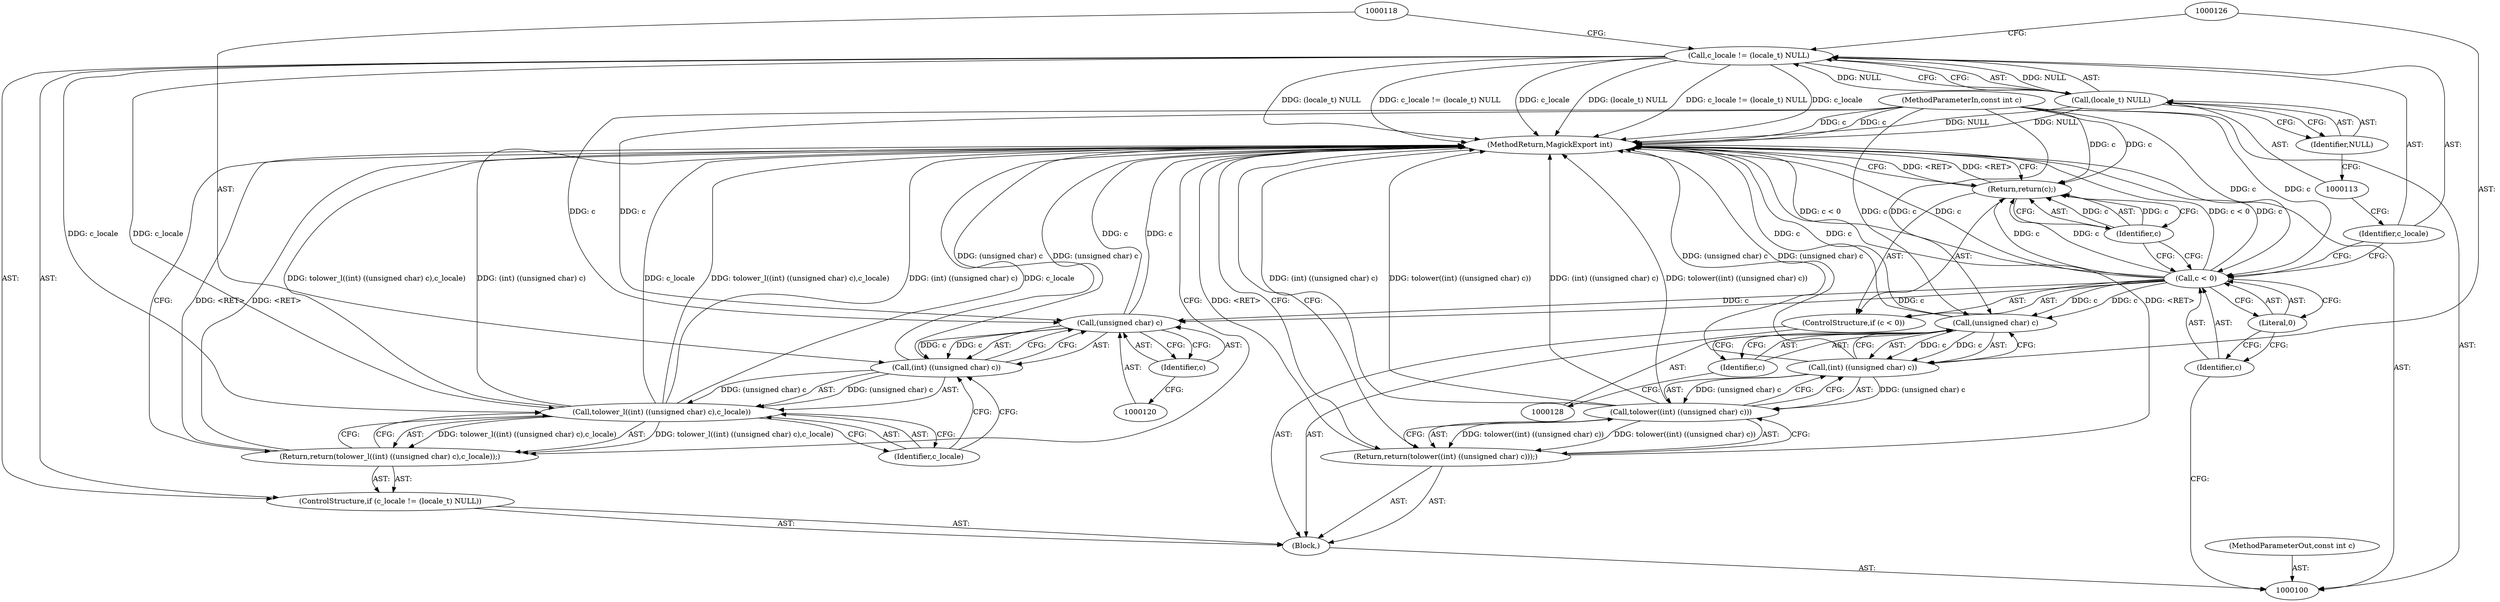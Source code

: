 digraph "1_ImageMagick_58d9c46929ca0828edde34d263700c3a5fe8dc3c" {
"1000130" [label="(MethodReturn,MagickExport int)"];
"1000101" [label="(MethodParameterIn,const int c)"];
"1000161" [label="(MethodParameterOut,const int c)"];
"1000102" [label="(Block,)"];
"1000106" [label="(Literal,0)"];
"1000103" [label="(ControlStructure,if (c < 0))"];
"1000104" [label="(Call,c < 0)"];
"1000105" [label="(Identifier,c)"];
"1000108" [label="(Identifier,c)"];
"1000107" [label="(Return,return(c);)"];
"1000112" [label="(Call,(locale_t) NULL)"];
"1000109" [label="(ControlStructure,if (c_locale != (locale_t) NULL))"];
"1000114" [label="(Identifier,NULL)"];
"1000110" [label="(Call,c_locale != (locale_t) NULL)"];
"1000111" [label="(Identifier,c_locale)"];
"1000116" [label="(Call,tolower_l((int) ((unsigned char) c),c_locale))"];
"1000117" [label="(Call,(int) ((unsigned char) c))"];
"1000119" [label="(Call,(unsigned char) c)"];
"1000115" [label="(Return,return(tolower_l((int) ((unsigned char) c),c_locale));)"];
"1000121" [label="(Identifier,c)"];
"1000122" [label="(Identifier,c_locale)"];
"1000125" [label="(Call,(int) ((unsigned char) c))"];
"1000123" [label="(Return,return(tolower((int) ((unsigned char) c)));)"];
"1000127" [label="(Call,(unsigned char) c)"];
"1000129" [label="(Identifier,c)"];
"1000124" [label="(Call,tolower((int) ((unsigned char) c)))"];
"1000130" -> "1000100"  [label="AST: "];
"1000130" -> "1000107"  [label="CFG: "];
"1000130" -> "1000115"  [label="CFG: "];
"1000130" -> "1000123"  [label="CFG: "];
"1000116" -> "1000130"  [label="DDG: (int) ((unsigned char) c)"];
"1000116" -> "1000130"  [label="DDG: c_locale"];
"1000116" -> "1000130"  [label="DDG: tolower_l((int) ((unsigned char) c),c_locale)"];
"1000124" -> "1000130"  [label="DDG: (int) ((unsigned char) c)"];
"1000124" -> "1000130"  [label="DDG: tolower((int) ((unsigned char) c))"];
"1000104" -> "1000130"  [label="DDG: c < 0"];
"1000104" -> "1000130"  [label="DDG: c"];
"1000112" -> "1000130"  [label="DDG: NULL"];
"1000127" -> "1000130"  [label="DDG: c"];
"1000119" -> "1000130"  [label="DDG: c"];
"1000125" -> "1000130"  [label="DDG: (unsigned char) c"];
"1000110" -> "1000130"  [label="DDG: (locale_t) NULL"];
"1000110" -> "1000130"  [label="DDG: c_locale != (locale_t) NULL"];
"1000110" -> "1000130"  [label="DDG: c_locale"];
"1000117" -> "1000130"  [label="DDG: (unsigned char) c"];
"1000101" -> "1000130"  [label="DDG: c"];
"1000115" -> "1000130"  [label="DDG: <RET>"];
"1000107" -> "1000130"  [label="DDG: <RET>"];
"1000123" -> "1000130"  [label="DDG: <RET>"];
"1000101" -> "1000100"  [label="AST: "];
"1000101" -> "1000130"  [label="DDG: c"];
"1000101" -> "1000104"  [label="DDG: c"];
"1000101" -> "1000107"  [label="DDG: c"];
"1000101" -> "1000119"  [label="DDG: c"];
"1000101" -> "1000127"  [label="DDG: c"];
"1000161" -> "1000100"  [label="AST: "];
"1000102" -> "1000100"  [label="AST: "];
"1000103" -> "1000102"  [label="AST: "];
"1000109" -> "1000102"  [label="AST: "];
"1000123" -> "1000102"  [label="AST: "];
"1000106" -> "1000104"  [label="AST: "];
"1000106" -> "1000105"  [label="CFG: "];
"1000104" -> "1000106"  [label="CFG: "];
"1000103" -> "1000102"  [label="AST: "];
"1000104" -> "1000103"  [label="AST: "];
"1000107" -> "1000103"  [label="AST: "];
"1000104" -> "1000103"  [label="AST: "];
"1000104" -> "1000106"  [label="CFG: "];
"1000105" -> "1000104"  [label="AST: "];
"1000106" -> "1000104"  [label="AST: "];
"1000108" -> "1000104"  [label="CFG: "];
"1000111" -> "1000104"  [label="CFG: "];
"1000104" -> "1000130"  [label="DDG: c < 0"];
"1000104" -> "1000130"  [label="DDG: c"];
"1000101" -> "1000104"  [label="DDG: c"];
"1000104" -> "1000107"  [label="DDG: c"];
"1000104" -> "1000119"  [label="DDG: c"];
"1000104" -> "1000127"  [label="DDG: c"];
"1000105" -> "1000104"  [label="AST: "];
"1000105" -> "1000100"  [label="CFG: "];
"1000106" -> "1000105"  [label="CFG: "];
"1000108" -> "1000107"  [label="AST: "];
"1000108" -> "1000104"  [label="CFG: "];
"1000107" -> "1000108"  [label="CFG: "];
"1000108" -> "1000107"  [label="DDG: c"];
"1000107" -> "1000103"  [label="AST: "];
"1000107" -> "1000108"  [label="CFG: "];
"1000108" -> "1000107"  [label="AST: "];
"1000130" -> "1000107"  [label="CFG: "];
"1000107" -> "1000130"  [label="DDG: <RET>"];
"1000108" -> "1000107"  [label="DDG: c"];
"1000104" -> "1000107"  [label="DDG: c"];
"1000101" -> "1000107"  [label="DDG: c"];
"1000112" -> "1000110"  [label="AST: "];
"1000112" -> "1000114"  [label="CFG: "];
"1000113" -> "1000112"  [label="AST: "];
"1000114" -> "1000112"  [label="AST: "];
"1000110" -> "1000112"  [label="CFG: "];
"1000112" -> "1000130"  [label="DDG: NULL"];
"1000112" -> "1000110"  [label="DDG: NULL"];
"1000109" -> "1000102"  [label="AST: "];
"1000110" -> "1000109"  [label="AST: "];
"1000115" -> "1000109"  [label="AST: "];
"1000114" -> "1000112"  [label="AST: "];
"1000114" -> "1000113"  [label="CFG: "];
"1000112" -> "1000114"  [label="CFG: "];
"1000110" -> "1000109"  [label="AST: "];
"1000110" -> "1000112"  [label="CFG: "];
"1000111" -> "1000110"  [label="AST: "];
"1000112" -> "1000110"  [label="AST: "];
"1000118" -> "1000110"  [label="CFG: "];
"1000126" -> "1000110"  [label="CFG: "];
"1000110" -> "1000130"  [label="DDG: (locale_t) NULL"];
"1000110" -> "1000130"  [label="DDG: c_locale != (locale_t) NULL"];
"1000110" -> "1000130"  [label="DDG: c_locale"];
"1000112" -> "1000110"  [label="DDG: NULL"];
"1000110" -> "1000116"  [label="DDG: c_locale"];
"1000111" -> "1000110"  [label="AST: "];
"1000111" -> "1000104"  [label="CFG: "];
"1000113" -> "1000111"  [label="CFG: "];
"1000116" -> "1000115"  [label="AST: "];
"1000116" -> "1000122"  [label="CFG: "];
"1000117" -> "1000116"  [label="AST: "];
"1000122" -> "1000116"  [label="AST: "];
"1000115" -> "1000116"  [label="CFG: "];
"1000116" -> "1000130"  [label="DDG: (int) ((unsigned char) c)"];
"1000116" -> "1000130"  [label="DDG: c_locale"];
"1000116" -> "1000130"  [label="DDG: tolower_l((int) ((unsigned char) c),c_locale)"];
"1000116" -> "1000115"  [label="DDG: tolower_l((int) ((unsigned char) c),c_locale)"];
"1000117" -> "1000116"  [label="DDG: (unsigned char) c"];
"1000110" -> "1000116"  [label="DDG: c_locale"];
"1000117" -> "1000116"  [label="AST: "];
"1000117" -> "1000119"  [label="CFG: "];
"1000118" -> "1000117"  [label="AST: "];
"1000119" -> "1000117"  [label="AST: "];
"1000122" -> "1000117"  [label="CFG: "];
"1000117" -> "1000130"  [label="DDG: (unsigned char) c"];
"1000117" -> "1000116"  [label="DDG: (unsigned char) c"];
"1000119" -> "1000117"  [label="DDG: c"];
"1000119" -> "1000117"  [label="AST: "];
"1000119" -> "1000121"  [label="CFG: "];
"1000120" -> "1000119"  [label="AST: "];
"1000121" -> "1000119"  [label="AST: "];
"1000117" -> "1000119"  [label="CFG: "];
"1000119" -> "1000130"  [label="DDG: c"];
"1000119" -> "1000117"  [label="DDG: c"];
"1000104" -> "1000119"  [label="DDG: c"];
"1000101" -> "1000119"  [label="DDG: c"];
"1000115" -> "1000109"  [label="AST: "];
"1000115" -> "1000116"  [label="CFG: "];
"1000116" -> "1000115"  [label="AST: "];
"1000130" -> "1000115"  [label="CFG: "];
"1000115" -> "1000130"  [label="DDG: <RET>"];
"1000116" -> "1000115"  [label="DDG: tolower_l((int) ((unsigned char) c),c_locale)"];
"1000121" -> "1000119"  [label="AST: "];
"1000121" -> "1000120"  [label="CFG: "];
"1000119" -> "1000121"  [label="CFG: "];
"1000122" -> "1000116"  [label="AST: "];
"1000122" -> "1000117"  [label="CFG: "];
"1000116" -> "1000122"  [label="CFG: "];
"1000125" -> "1000124"  [label="AST: "];
"1000125" -> "1000127"  [label="CFG: "];
"1000126" -> "1000125"  [label="AST: "];
"1000127" -> "1000125"  [label="AST: "];
"1000124" -> "1000125"  [label="CFG: "];
"1000125" -> "1000130"  [label="DDG: (unsigned char) c"];
"1000125" -> "1000124"  [label="DDG: (unsigned char) c"];
"1000127" -> "1000125"  [label="DDG: c"];
"1000123" -> "1000102"  [label="AST: "];
"1000123" -> "1000124"  [label="CFG: "];
"1000124" -> "1000123"  [label="AST: "];
"1000130" -> "1000123"  [label="CFG: "];
"1000123" -> "1000130"  [label="DDG: <RET>"];
"1000124" -> "1000123"  [label="DDG: tolower((int) ((unsigned char) c))"];
"1000127" -> "1000125"  [label="AST: "];
"1000127" -> "1000129"  [label="CFG: "];
"1000128" -> "1000127"  [label="AST: "];
"1000129" -> "1000127"  [label="AST: "];
"1000125" -> "1000127"  [label="CFG: "];
"1000127" -> "1000130"  [label="DDG: c"];
"1000127" -> "1000125"  [label="DDG: c"];
"1000104" -> "1000127"  [label="DDG: c"];
"1000101" -> "1000127"  [label="DDG: c"];
"1000129" -> "1000127"  [label="AST: "];
"1000129" -> "1000128"  [label="CFG: "];
"1000127" -> "1000129"  [label="CFG: "];
"1000124" -> "1000123"  [label="AST: "];
"1000124" -> "1000125"  [label="CFG: "];
"1000125" -> "1000124"  [label="AST: "];
"1000123" -> "1000124"  [label="CFG: "];
"1000124" -> "1000130"  [label="DDG: (int) ((unsigned char) c)"];
"1000124" -> "1000130"  [label="DDG: tolower((int) ((unsigned char) c))"];
"1000124" -> "1000123"  [label="DDG: tolower((int) ((unsigned char) c))"];
"1000125" -> "1000124"  [label="DDG: (unsigned char) c"];
}
